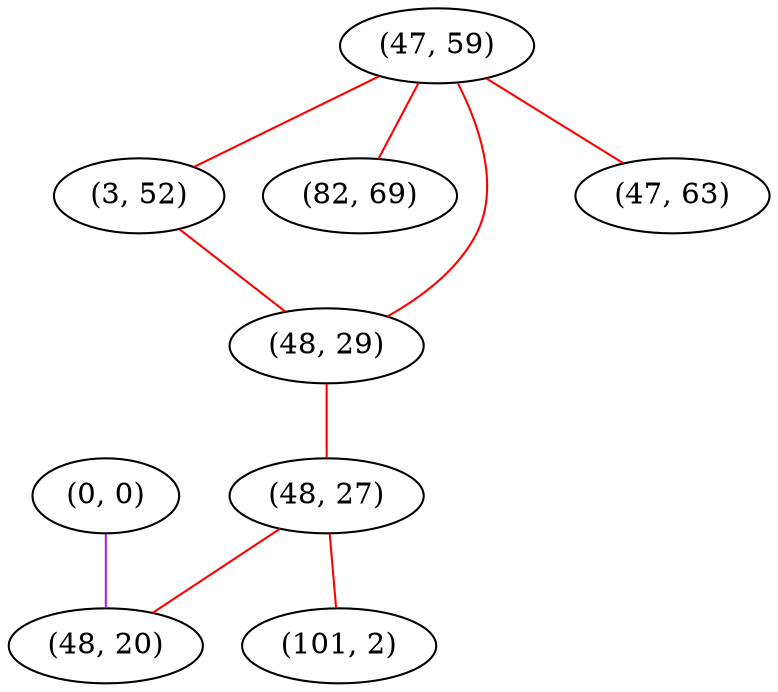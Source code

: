 graph "" {
"(47, 59)";
"(0, 0)";
"(3, 52)";
"(82, 69)";
"(48, 29)";
"(47, 63)";
"(48, 27)";
"(48, 20)";
"(101, 2)";
"(47, 59)" -- "(48, 29)"  [color=red, key=0, weight=1];
"(47, 59)" -- "(82, 69)"  [color=red, key=0, weight=1];
"(47, 59)" -- "(3, 52)"  [color=red, key=0, weight=1];
"(47, 59)" -- "(47, 63)"  [color=red, key=0, weight=1];
"(0, 0)" -- "(48, 20)"  [color=purple, key=0, weight=4];
"(3, 52)" -- "(48, 29)"  [color=red, key=0, weight=1];
"(48, 29)" -- "(48, 27)"  [color=red, key=0, weight=1];
"(48, 27)" -- "(101, 2)"  [color=red, key=0, weight=1];
"(48, 27)" -- "(48, 20)"  [color=red, key=0, weight=1];
}

